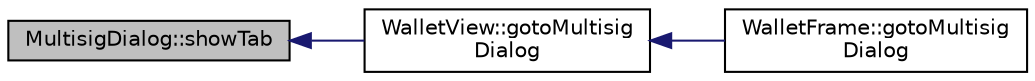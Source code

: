 digraph "MultisigDialog::showTab"
{
  edge [fontname="Helvetica",fontsize="10",labelfontname="Helvetica",labelfontsize="10"];
  node [fontname="Helvetica",fontsize="10",shape=record];
  rankdir="LR";
  Node511 [label="MultisigDialog::showTab",height=0.2,width=0.4,color="black", fillcolor="grey75", style="filled", fontcolor="black"];
  Node511 -> Node512 [dir="back",color="midnightblue",fontsize="10",style="solid",fontname="Helvetica"];
  Node512 [label="WalletView::gotoMultisig\lDialog",height=0.2,width=0.4,color="black", fillcolor="white", style="filled",URL="$class_wallet_view.html#a73b3738ee4714ac1f461bfa84a249ab9",tooltip="Show a multisig tab. "];
  Node512 -> Node513 [dir="back",color="midnightblue",fontsize="10",style="solid",fontname="Helvetica"];
  Node513 [label="WalletFrame::gotoMultisig\lDialog",height=0.2,width=0.4,color="black", fillcolor="white", style="filled",URL="$class_wallet_frame.html#af4fff0e71372888b35c447b08eb37aaf",tooltip="show a multisig tab "];
}

